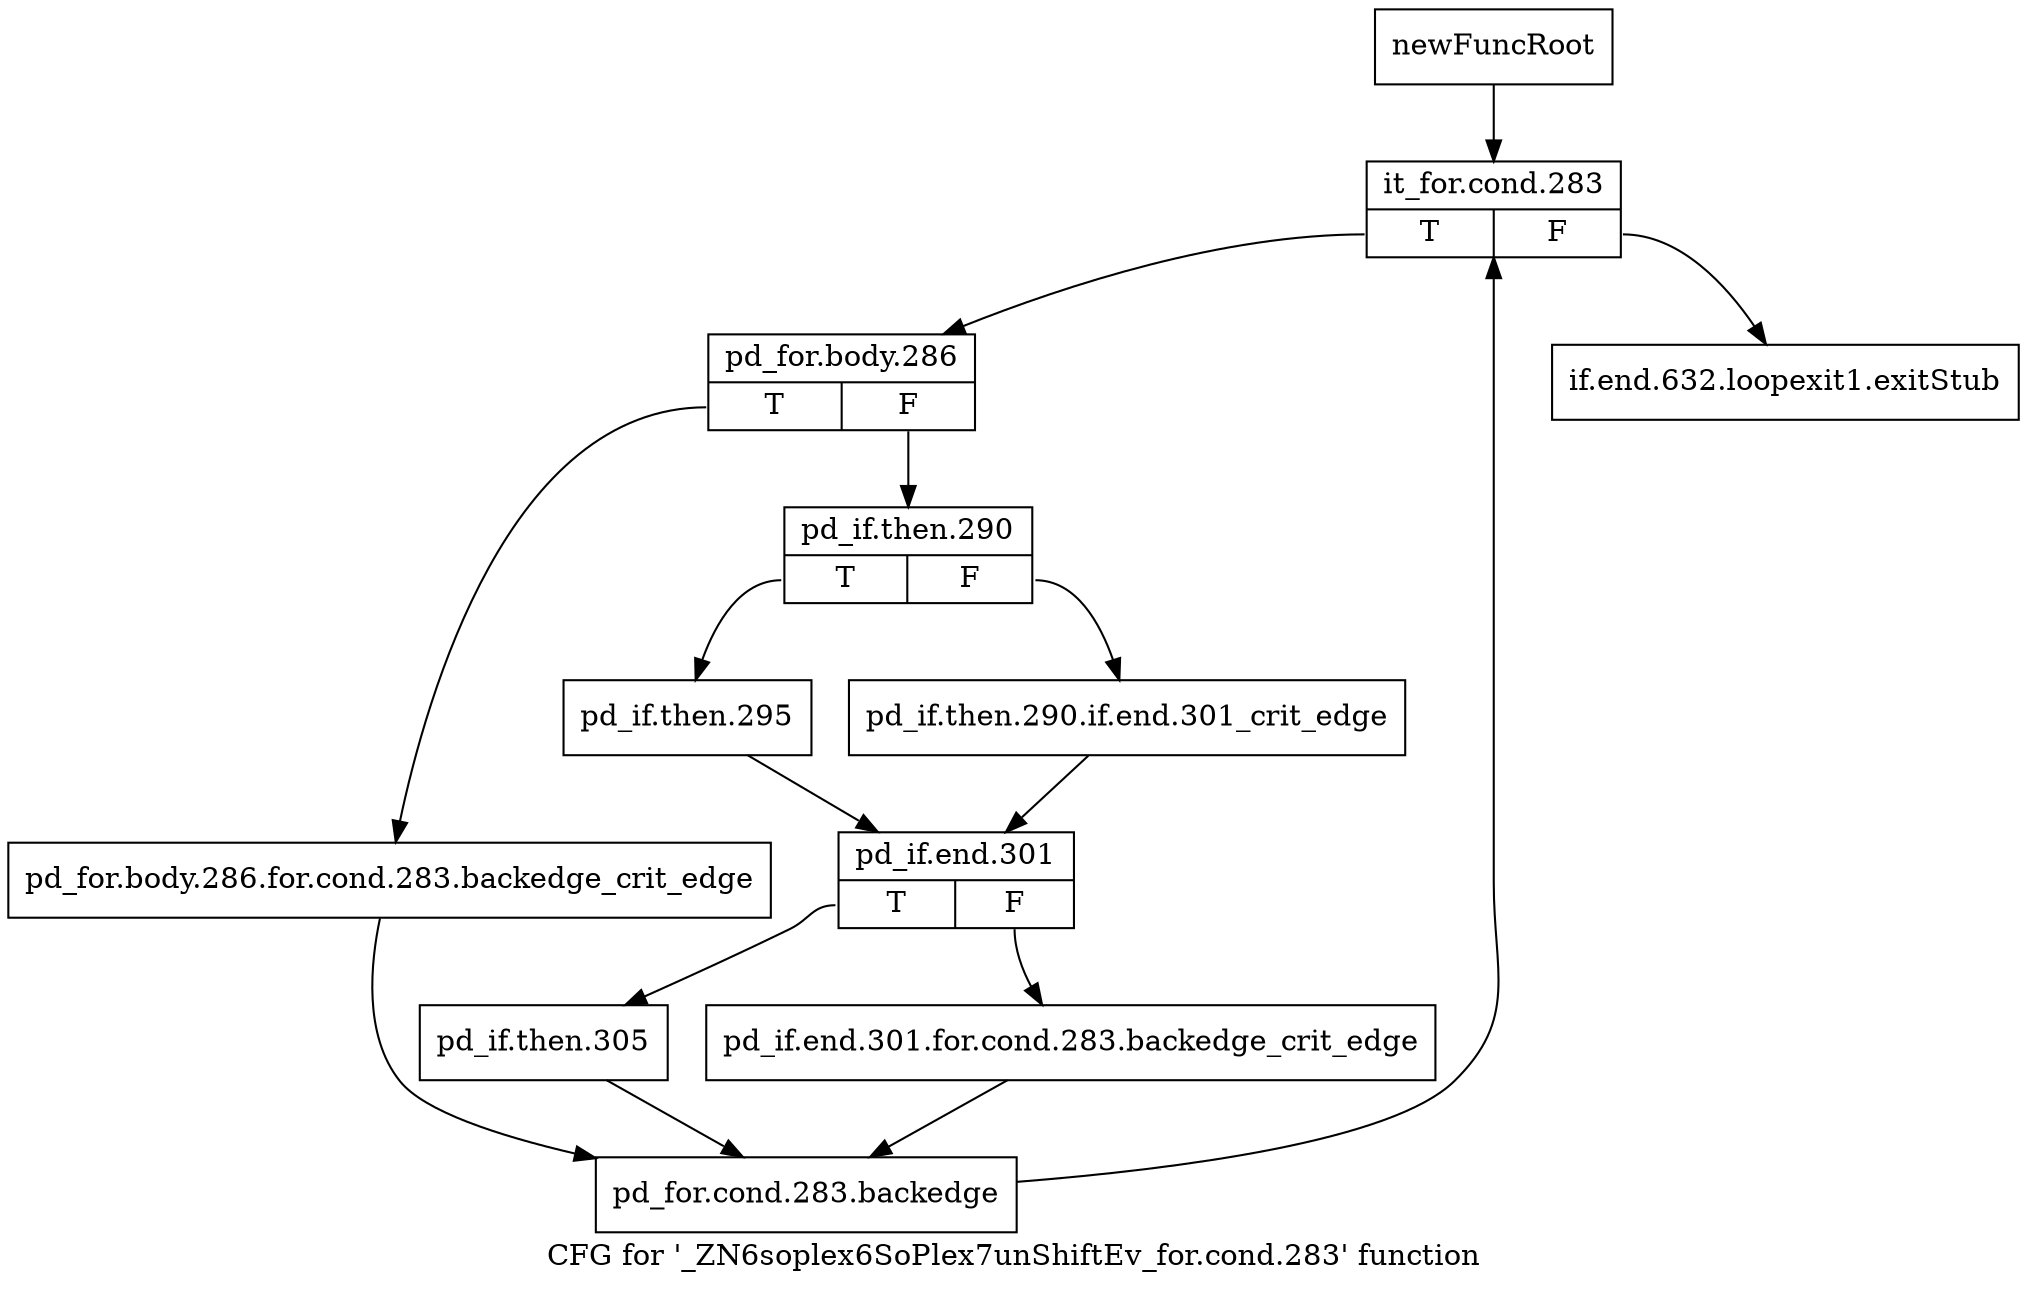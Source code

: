 digraph "CFG for '_ZN6soplex6SoPlex7unShiftEv_for.cond.283' function" {
	label="CFG for '_ZN6soplex6SoPlex7unShiftEv_for.cond.283' function";

	Node0x2ecfdb0 [shape=record,label="{newFuncRoot}"];
	Node0x2ecfdb0 -> Node0x2ecfe50;
	Node0x2ecfe00 [shape=record,label="{if.end.632.loopexit1.exitStub}"];
	Node0x2ecfe50 [shape=record,label="{it_for.cond.283|{<s0>T|<s1>F}}"];
	Node0x2ecfe50:s0 -> Node0x2ecfea0;
	Node0x2ecfe50:s1 -> Node0x2ecfe00;
	Node0x2ecfea0 [shape=record,label="{pd_for.body.286|{<s0>T|<s1>F}}"];
	Node0x2ecfea0:s0 -> Node0x2ed00d0;
	Node0x2ecfea0:s1 -> Node0x2ecfef0;
	Node0x2ecfef0 [shape=record,label="{pd_if.then.290|{<s0>T|<s1>F}}"];
	Node0x2ecfef0:s0 -> Node0x2ecff90;
	Node0x2ecfef0:s1 -> Node0x2ecff40;
	Node0x2ecff40 [shape=record,label="{pd_if.then.290.if.end.301_crit_edge}"];
	Node0x2ecff40 -> Node0x2ecffe0;
	Node0x2ecff90 [shape=record,label="{pd_if.then.295}"];
	Node0x2ecff90 -> Node0x2ecffe0;
	Node0x2ecffe0 [shape=record,label="{pd_if.end.301|{<s0>T|<s1>F}}"];
	Node0x2ecffe0:s0 -> Node0x2ed0080;
	Node0x2ecffe0:s1 -> Node0x2ed0030;
	Node0x2ed0030 [shape=record,label="{pd_if.end.301.for.cond.283.backedge_crit_edge}"];
	Node0x2ed0030 -> Node0x2ed0120;
	Node0x2ed0080 [shape=record,label="{pd_if.then.305}"];
	Node0x2ed0080 -> Node0x2ed0120;
	Node0x2ed00d0 [shape=record,label="{pd_for.body.286.for.cond.283.backedge_crit_edge}"];
	Node0x2ed00d0 -> Node0x2ed0120;
	Node0x2ed0120 [shape=record,label="{pd_for.cond.283.backedge}"];
	Node0x2ed0120 -> Node0x2ecfe50;
}
